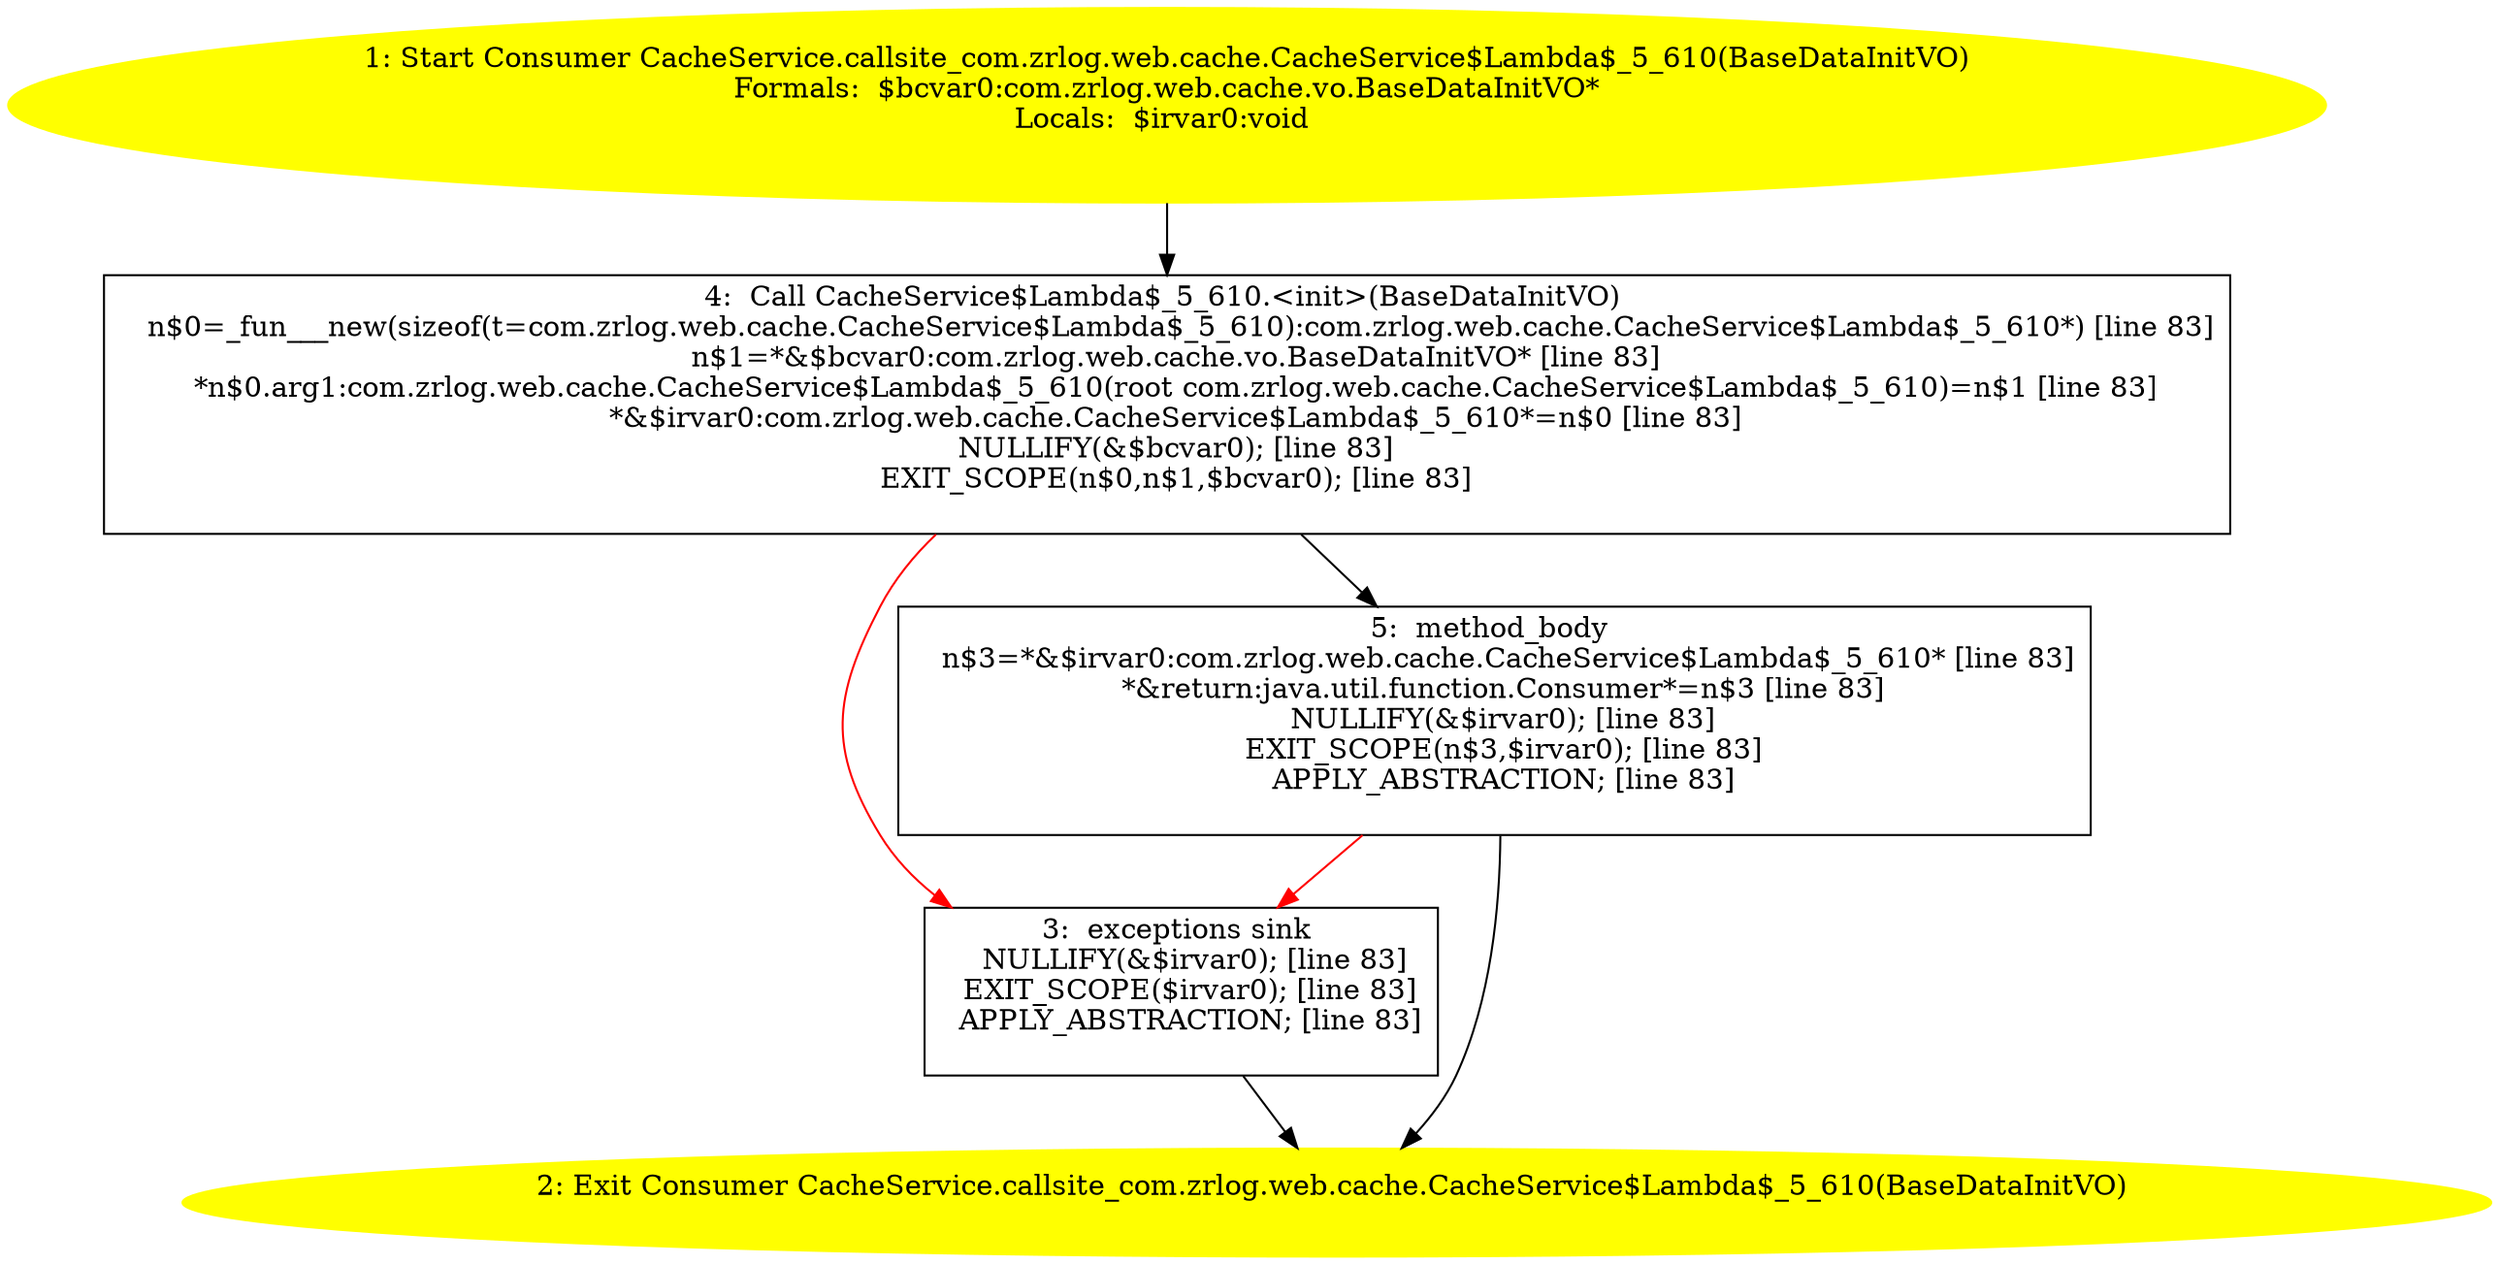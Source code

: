 /* @generated */
digraph cfg {
"com.zrlog.web.cache.CacheService.callsite_com.zrlog.web.cache.CacheService$Lambda$_5_610(com.zrlog.w.c210cb245bdc702a939562668f174c25_1" [label="1: Start Consumer CacheService.callsite_com.zrlog.web.cache.CacheService$Lambda$_5_610(BaseDataInitVO)\nFormals:  $bcvar0:com.zrlog.web.cache.vo.BaseDataInitVO*\nLocals:  $irvar0:void \n  " color=yellow style=filled]
	

	 "com.zrlog.web.cache.CacheService.callsite_com.zrlog.web.cache.CacheService$Lambda$_5_610(com.zrlog.w.c210cb245bdc702a939562668f174c25_1" -> "com.zrlog.web.cache.CacheService.callsite_com.zrlog.web.cache.CacheService$Lambda$_5_610(com.zrlog.w.c210cb245bdc702a939562668f174c25_4" ;
"com.zrlog.web.cache.CacheService.callsite_com.zrlog.web.cache.CacheService$Lambda$_5_610(com.zrlog.w.c210cb245bdc702a939562668f174c25_2" [label="2: Exit Consumer CacheService.callsite_com.zrlog.web.cache.CacheService$Lambda$_5_610(BaseDataInitVO) \n  " color=yellow style=filled]
	

"com.zrlog.web.cache.CacheService.callsite_com.zrlog.web.cache.CacheService$Lambda$_5_610(com.zrlog.w.c210cb245bdc702a939562668f174c25_3" [label="3:  exceptions sink \n   NULLIFY(&$irvar0); [line 83]\n  EXIT_SCOPE($irvar0); [line 83]\n  APPLY_ABSTRACTION; [line 83]\n " shape="box"]
	

	 "com.zrlog.web.cache.CacheService.callsite_com.zrlog.web.cache.CacheService$Lambda$_5_610(com.zrlog.w.c210cb245bdc702a939562668f174c25_3" -> "com.zrlog.web.cache.CacheService.callsite_com.zrlog.web.cache.CacheService$Lambda$_5_610(com.zrlog.w.c210cb245bdc702a939562668f174c25_2" ;
"com.zrlog.web.cache.CacheService.callsite_com.zrlog.web.cache.CacheService$Lambda$_5_610(com.zrlog.w.c210cb245bdc702a939562668f174c25_4" [label="4:  Call CacheService$Lambda$_5_610.<init>(BaseDataInitVO) \n   n$0=_fun___new(sizeof(t=com.zrlog.web.cache.CacheService$Lambda$_5_610):com.zrlog.web.cache.CacheService$Lambda$_5_610*) [line 83]\n  n$1=*&$bcvar0:com.zrlog.web.cache.vo.BaseDataInitVO* [line 83]\n  *n$0.arg1:com.zrlog.web.cache.CacheService$Lambda$_5_610(root com.zrlog.web.cache.CacheService$Lambda$_5_610)=n$1 [line 83]\n  *&$irvar0:com.zrlog.web.cache.CacheService$Lambda$_5_610*=n$0 [line 83]\n  NULLIFY(&$bcvar0); [line 83]\n  EXIT_SCOPE(n$0,n$1,$bcvar0); [line 83]\n " shape="box"]
	

	 "com.zrlog.web.cache.CacheService.callsite_com.zrlog.web.cache.CacheService$Lambda$_5_610(com.zrlog.w.c210cb245bdc702a939562668f174c25_4" -> "com.zrlog.web.cache.CacheService.callsite_com.zrlog.web.cache.CacheService$Lambda$_5_610(com.zrlog.w.c210cb245bdc702a939562668f174c25_5" ;
	 "com.zrlog.web.cache.CacheService.callsite_com.zrlog.web.cache.CacheService$Lambda$_5_610(com.zrlog.w.c210cb245bdc702a939562668f174c25_4" -> "com.zrlog.web.cache.CacheService.callsite_com.zrlog.web.cache.CacheService$Lambda$_5_610(com.zrlog.w.c210cb245bdc702a939562668f174c25_3" [color="red" ];
"com.zrlog.web.cache.CacheService.callsite_com.zrlog.web.cache.CacheService$Lambda$_5_610(com.zrlog.w.c210cb245bdc702a939562668f174c25_5" [label="5:  method_body \n   n$3=*&$irvar0:com.zrlog.web.cache.CacheService$Lambda$_5_610* [line 83]\n  *&return:java.util.function.Consumer*=n$3 [line 83]\n  NULLIFY(&$irvar0); [line 83]\n  EXIT_SCOPE(n$3,$irvar0); [line 83]\n  APPLY_ABSTRACTION; [line 83]\n " shape="box"]
	

	 "com.zrlog.web.cache.CacheService.callsite_com.zrlog.web.cache.CacheService$Lambda$_5_610(com.zrlog.w.c210cb245bdc702a939562668f174c25_5" -> "com.zrlog.web.cache.CacheService.callsite_com.zrlog.web.cache.CacheService$Lambda$_5_610(com.zrlog.w.c210cb245bdc702a939562668f174c25_2" ;
	 "com.zrlog.web.cache.CacheService.callsite_com.zrlog.web.cache.CacheService$Lambda$_5_610(com.zrlog.w.c210cb245bdc702a939562668f174c25_5" -> "com.zrlog.web.cache.CacheService.callsite_com.zrlog.web.cache.CacheService$Lambda$_5_610(com.zrlog.w.c210cb245bdc702a939562668f174c25_3" [color="red" ];
}
